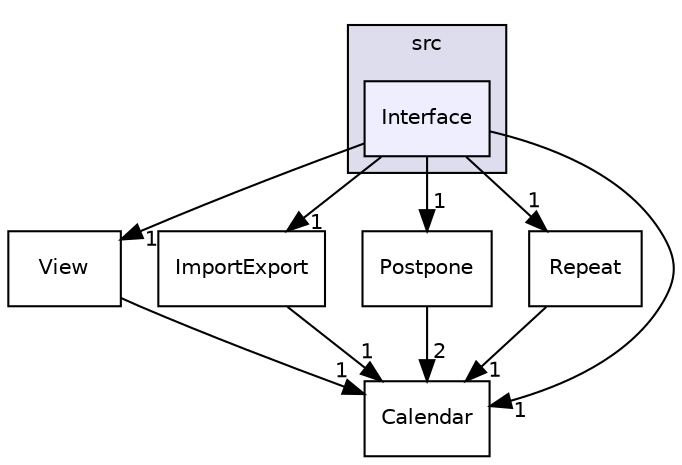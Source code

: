 digraph "src/Interface" {
  compound=true
  node [ fontsize="10", fontname="Helvetica"];
  edge [ labelfontsize="10", labelfontname="Helvetica"];
  subgraph clusterdir_68267d1309a1af8e8297ef4c3efbcdba {
    graph [ bgcolor="#ddddee", pencolor="black", label="src" fontname="Helvetica", fontsize="10", URL="dir_68267d1309a1af8e8297ef4c3efbcdba.html"]
  dir_bba04cfeda2ebb06ea600493f2bb1319 [shape=box, label="Interface", style="filled", fillcolor="#eeeeff", pencolor="black", URL="dir_bba04cfeda2ebb06ea600493f2bb1319.html"];
  }
  dir_7784d12364ef0ec21cd188ca9cb3a89c [shape=box label="View" URL="dir_7784d12364ef0ec21cd188ca9cb3a89c.html"];
  dir_f1c1c706a3b2d207496b1f138791b31c [shape=box label="ImportExport" URL="dir_f1c1c706a3b2d207496b1f138791b31c.html"];
  dir_306c92f01daabc85bbb530159c3b5442 [shape=box label="Postpone" URL="dir_306c92f01daabc85bbb530159c3b5442.html"];
  dir_e85e0ed0a01ec911f0560794caef8604 [shape=box label="Repeat" URL="dir_e85e0ed0a01ec911f0560794caef8604.html"];
  dir_9d8a7e1b3acb0d3702cda881485ce9c0 [shape=box label="Calendar" URL="dir_9d8a7e1b3acb0d3702cda881485ce9c0.html"];
  dir_7784d12364ef0ec21cd188ca9cb3a89c->dir_9d8a7e1b3acb0d3702cda881485ce9c0 [headlabel="1", labeldistance=1.5 headhref="dir_000007_000002.html"];
  dir_f1c1c706a3b2d207496b1f138791b31c->dir_9d8a7e1b3acb0d3702cda881485ce9c0 [headlabel="1", labeldistance=1.5 headhref="dir_000003_000002.html"];
  dir_306c92f01daabc85bbb530159c3b5442->dir_9d8a7e1b3acb0d3702cda881485ce9c0 [headlabel="2", labeldistance=1.5 headhref="dir_000005_000002.html"];
  dir_bba04cfeda2ebb06ea600493f2bb1319->dir_7784d12364ef0ec21cd188ca9cb3a89c [headlabel="1", labeldistance=1.5 headhref="dir_000004_000007.html"];
  dir_bba04cfeda2ebb06ea600493f2bb1319->dir_f1c1c706a3b2d207496b1f138791b31c [headlabel="1", labeldistance=1.5 headhref="dir_000004_000003.html"];
  dir_bba04cfeda2ebb06ea600493f2bb1319->dir_306c92f01daabc85bbb530159c3b5442 [headlabel="1", labeldistance=1.5 headhref="dir_000004_000005.html"];
  dir_bba04cfeda2ebb06ea600493f2bb1319->dir_e85e0ed0a01ec911f0560794caef8604 [headlabel="1", labeldistance=1.5 headhref="dir_000004_000006.html"];
  dir_bba04cfeda2ebb06ea600493f2bb1319->dir_9d8a7e1b3acb0d3702cda881485ce9c0 [headlabel="1", labeldistance=1.5 headhref="dir_000004_000002.html"];
  dir_e85e0ed0a01ec911f0560794caef8604->dir_9d8a7e1b3acb0d3702cda881485ce9c0 [headlabel="1", labeldistance=1.5 headhref="dir_000006_000002.html"];
}
